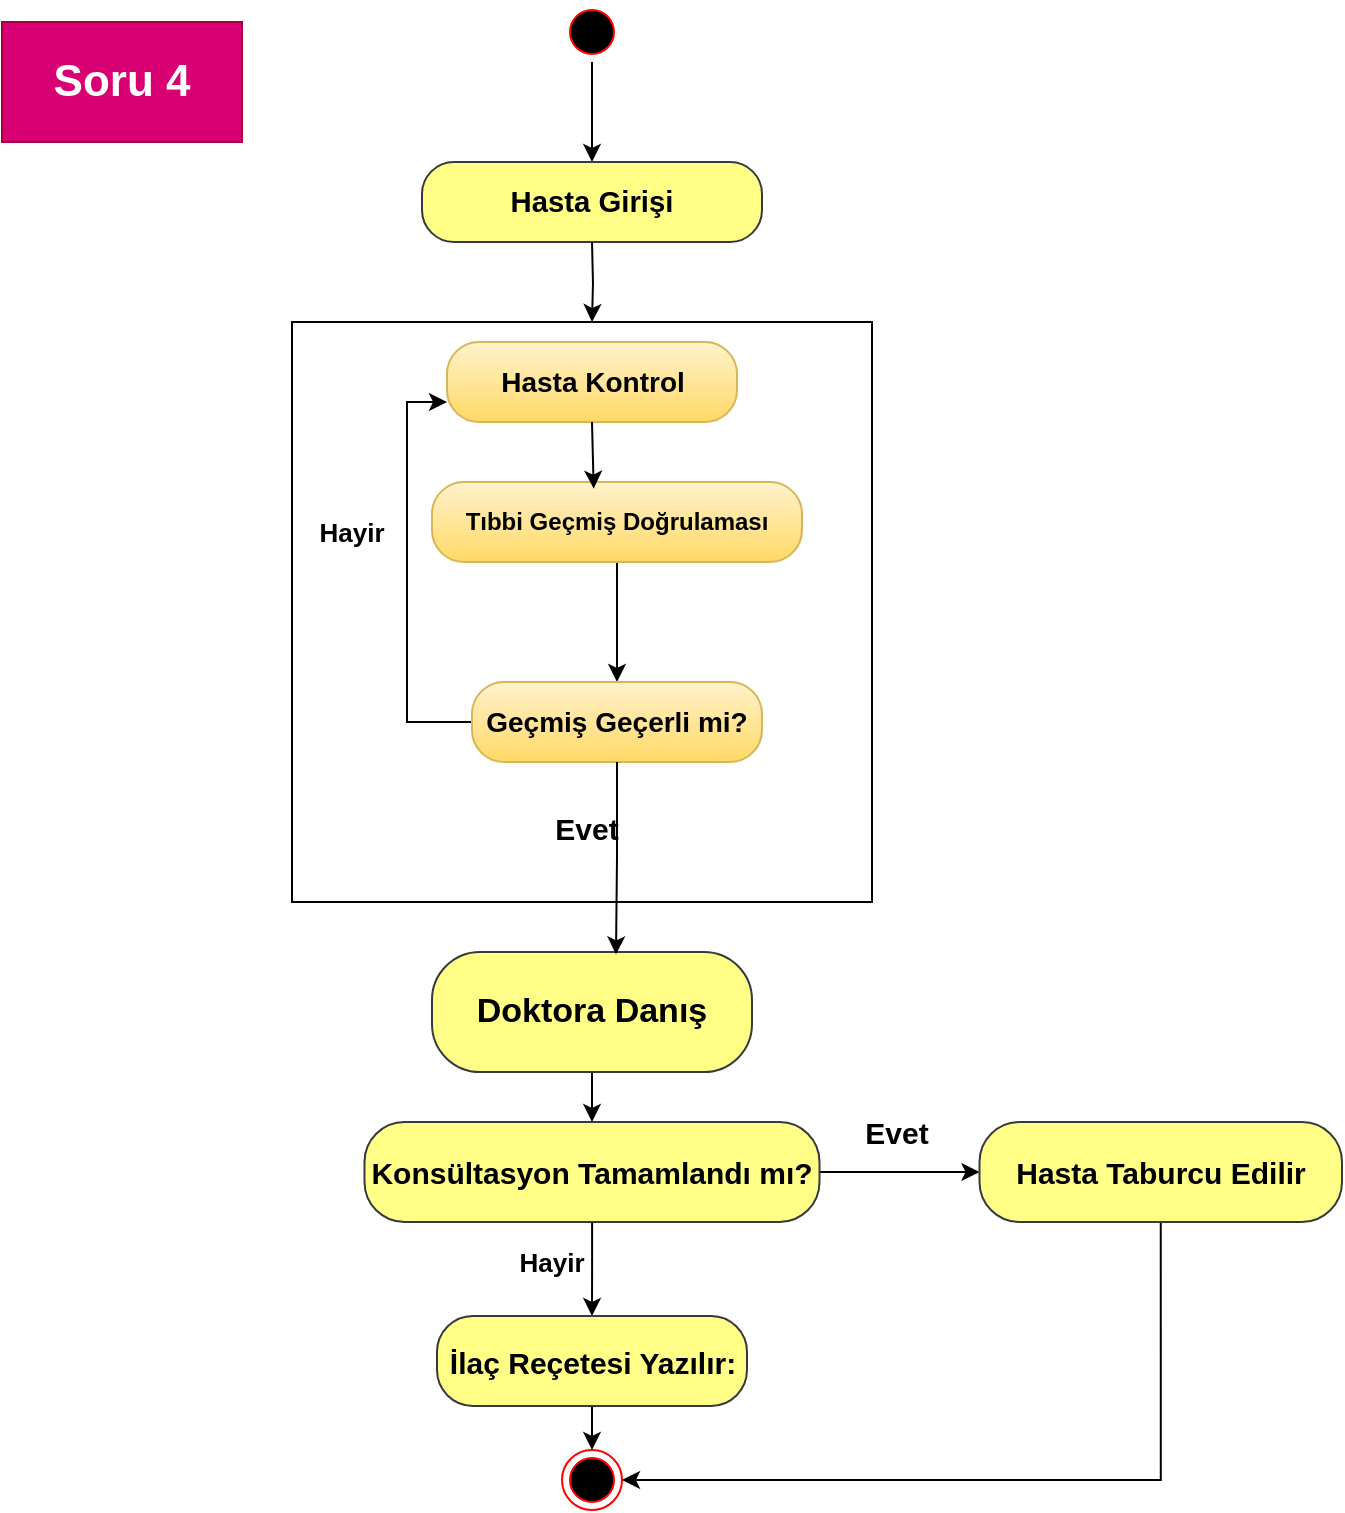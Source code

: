 <mxfile version="24.0.4" type="device">
  <diagram name="Page-1" id="ppZMmiEuSEUpjYbNcqeP">
    <mxGraphModel dx="1323" dy="865" grid="1" gridSize="10" guides="1" tooltips="1" connect="1" arrows="1" fold="1" page="1" pageScale="1" pageWidth="850" pageHeight="1100" math="0" shadow="0">
      <root>
        <mxCell id="0" />
        <mxCell id="1" parent="0" />
        <mxCell id="h48BC2gFiE21k5p0eHc1-1" value="&lt;b&gt;&lt;font style=&quot;font-size: 22px;&quot;&gt;Soru 4&lt;/font&gt;&lt;/b&gt;" style="rounded=0;whiteSpace=wrap;html=1;fillColor=#d80073;strokeColor=#A50040;fontColor=#ffffff;" vertex="1" parent="1">
          <mxGeometry x="120" y="10" width="120" height="60" as="geometry" />
        </mxCell>
        <mxCell id="h48BC2gFiE21k5p0eHc1-3" value="" style="edgeStyle=orthogonalEdgeStyle;rounded=0;orthogonalLoop=1;jettySize=auto;html=1;entryX=0.5;entryY=0;entryDx=0;entryDy=0;" edge="1" parent="1" source="h48BC2gFiE21k5p0eHc1-4" target="h48BC2gFiE21k5p0eHc1-6">
          <mxGeometry relative="1" as="geometry">
            <mxPoint x="395" y="75" as="targetPoint" />
          </mxGeometry>
        </mxCell>
        <mxCell id="h48BC2gFiE21k5p0eHc1-4" value="" style="ellipse;html=1;shape=startState;fillColor=#000000;strokeColor=#ff0000;" vertex="1" parent="1">
          <mxGeometry x="400" width="30" height="30" as="geometry" />
        </mxCell>
        <mxCell id="h48BC2gFiE21k5p0eHc1-6" value="&lt;span style=&quot;font-size: 14.667px;&quot;&gt;&lt;b&gt;Hasta Girişi&lt;/b&gt;&lt;/span&gt;" style="rounded=1;whiteSpace=wrap;html=1;arcSize=40;fillColor=#ffff88;strokeColor=#36393d;" vertex="1" parent="1">
          <mxGeometry x="330" y="80" width="170" height="40" as="geometry" />
        </mxCell>
        <mxCell id="h48BC2gFiE21k5p0eHc1-101" value="" style="edgeStyle=orthogonalEdgeStyle;rounded=0;orthogonalLoop=1;jettySize=auto;html=1;" edge="1" parent="1" source="h48BC2gFiE21k5p0eHc1-11" target="h48BC2gFiE21k5p0eHc1-100">
          <mxGeometry relative="1" as="geometry" />
        </mxCell>
        <mxCell id="h48BC2gFiE21k5p0eHc1-104" value="" style="edgeStyle=orthogonalEdgeStyle;rounded=0;orthogonalLoop=1;jettySize=auto;html=1;" edge="1" parent="1" source="h48BC2gFiE21k5p0eHc1-11" target="h48BC2gFiE21k5p0eHc1-103">
          <mxGeometry relative="1" as="geometry" />
        </mxCell>
        <mxCell id="h48BC2gFiE21k5p0eHc1-11" value="&lt;b style=&quot;&quot;&gt;&lt;font style=&quot;font-size: 15px;&quot;&gt;Konsültasyon Tamamlandı mı?&lt;/font&gt;&lt;/b&gt;" style="rounded=1;whiteSpace=wrap;html=1;arcSize=40;fillColor=#ffff88;strokeColor=#36393d;" vertex="1" parent="1">
          <mxGeometry x="301.25" y="560" width="227.5" height="50" as="geometry" />
        </mxCell>
        <mxCell id="h48BC2gFiE21k5p0eHc1-52" style="edgeStyle=orthogonalEdgeStyle;rounded=0;orthogonalLoop=1;jettySize=auto;html=1;exitX=0.5;exitY=1;exitDx=0;exitDy=0;entryX=0.5;entryY=0;entryDx=0;entryDy=0;" edge="1" parent="1">
          <mxGeometry relative="1" as="geometry">
            <mxPoint x="415" y="120" as="sourcePoint" />
            <mxPoint x="415" y="160" as="targetPoint" />
          </mxGeometry>
        </mxCell>
        <mxCell id="h48BC2gFiE21k5p0eHc1-86" style="edgeStyle=orthogonalEdgeStyle;rounded=0;orthogonalLoop=1;jettySize=auto;html=1;exitX=0.5;exitY=1;exitDx=0;exitDy=0;entryX=0.5;entryY=0;entryDx=0;entryDy=0;" edge="1" parent="1" source="h48BC2gFiE21k5p0eHc1-65" target="h48BC2gFiE21k5p0eHc1-11">
          <mxGeometry relative="1" as="geometry" />
        </mxCell>
        <mxCell id="h48BC2gFiE21k5p0eHc1-65" value="&lt;span style=&quot;font-size: 17px;&quot;&gt;&lt;b&gt;Doktora Danış&lt;/b&gt;&lt;/span&gt;" style="whiteSpace=wrap;html=1;fillColor=#ffff88;strokeColor=#36393d;rounded=1;arcSize=40;" vertex="1" parent="1">
          <mxGeometry x="335" y="475" width="160" height="60" as="geometry" />
        </mxCell>
        <mxCell id="h48BC2gFiE21k5p0eHc1-71" value="" style="ellipse;html=1;shape=endState;fillColor=#000000;strokeColor=#ff0000;" vertex="1" parent="1">
          <mxGeometry x="400" y="724" width="30" height="30" as="geometry" />
        </mxCell>
        <mxCell id="h48BC2gFiE21k5p0eHc1-89" value="" style="whiteSpace=wrap;html=1;aspect=fixed;" vertex="1" parent="1">
          <mxGeometry x="265" y="160" width="290" height="290" as="geometry" />
        </mxCell>
        <mxCell id="h48BC2gFiE21k5p0eHc1-90" value="&lt;span style=&quot;font-size: 14px;&quot;&gt;&lt;b&gt;Hasta Kontrol&lt;/b&gt;&lt;/span&gt;" style="rounded=1;whiteSpace=wrap;html=1;arcSize=40;fillColor=#fff2cc;strokeColor=#d6b656;gradientColor=#ffd966;" vertex="1" parent="1">
          <mxGeometry x="342.5" y="170" width="145" height="40" as="geometry" />
        </mxCell>
        <mxCell id="h48BC2gFiE21k5p0eHc1-99" style="edgeStyle=orthogonalEdgeStyle;rounded=0;orthogonalLoop=1;jettySize=auto;html=1;exitX=0.5;exitY=1;exitDx=0;exitDy=0;entryX=0.5;entryY=0;entryDx=0;entryDy=0;" edge="1" parent="1" source="h48BC2gFiE21k5p0eHc1-91" target="h48BC2gFiE21k5p0eHc1-92">
          <mxGeometry relative="1" as="geometry" />
        </mxCell>
        <mxCell id="h48BC2gFiE21k5p0eHc1-91" value="&lt;b&gt;Tıbbi Geçmiş Doğrulaması&lt;/b&gt;" style="rounded=1;whiteSpace=wrap;html=1;arcSize=40;fillColor=#fff2cc;strokeColor=#d6b656;gradientColor=#ffd966;" vertex="1" parent="1">
          <mxGeometry x="335" y="240" width="185" height="40" as="geometry" />
        </mxCell>
        <mxCell id="h48BC2gFiE21k5p0eHc1-93" style="edgeStyle=orthogonalEdgeStyle;rounded=0;orthogonalLoop=1;jettySize=auto;html=1;exitX=0;exitY=0.5;exitDx=0;exitDy=0;entryX=0;entryY=0.75;entryDx=0;entryDy=0;" edge="1" parent="1" source="h48BC2gFiE21k5p0eHc1-92" target="h48BC2gFiE21k5p0eHc1-90">
          <mxGeometry relative="1" as="geometry" />
        </mxCell>
        <mxCell id="h48BC2gFiE21k5p0eHc1-92" value="&lt;span style=&quot;font-size: 14px;&quot;&gt;&lt;b&gt;Geçmiş Geçerli mi?&lt;/b&gt;&lt;/span&gt;" style="rounded=1;whiteSpace=wrap;html=1;arcSize=40;fillColor=#fff2cc;strokeColor=#d6b656;gradientColor=#ffd966;" vertex="1" parent="1">
          <mxGeometry x="355" y="340" width="145" height="40" as="geometry" />
        </mxCell>
        <mxCell id="h48BC2gFiE21k5p0eHc1-94" value="&lt;font style=&quot;font-size: 13px;&quot;&gt;&lt;b&gt;Hayir&lt;/b&gt;&lt;/font&gt;" style="text;html=1;align=center;verticalAlign=middle;whiteSpace=wrap;rounded=0;" vertex="1" parent="1">
          <mxGeometry x="265" y="250" width="60" height="30" as="geometry" />
        </mxCell>
        <mxCell id="h48BC2gFiE21k5p0eHc1-95" style="edgeStyle=orthogonalEdgeStyle;rounded=0;orthogonalLoop=1;jettySize=auto;html=1;exitX=0.5;exitY=1;exitDx=0;exitDy=0;entryX=0.575;entryY=0.019;entryDx=0;entryDy=0;entryPerimeter=0;" edge="1" parent="1" source="h48BC2gFiE21k5p0eHc1-92" target="h48BC2gFiE21k5p0eHc1-65">
          <mxGeometry relative="1" as="geometry">
            <mxPoint x="408" y="500" as="targetPoint" />
          </mxGeometry>
        </mxCell>
        <mxCell id="h48BC2gFiE21k5p0eHc1-96" value="&lt;b style=&quot;font-size: 15px;&quot;&gt;Evet&lt;/b&gt;" style="text;html=1;align=center;verticalAlign=middle;whiteSpace=wrap;rounded=0;" vertex="1" parent="1">
          <mxGeometry x="305" y="398" width="215" height="30" as="geometry" />
        </mxCell>
        <mxCell id="h48BC2gFiE21k5p0eHc1-98" style="edgeStyle=orthogonalEdgeStyle;rounded=0;orthogonalLoop=1;jettySize=auto;html=1;exitX=0.5;exitY=1;exitDx=0;exitDy=0;entryX=0.437;entryY=0.083;entryDx=0;entryDy=0;entryPerimeter=0;" edge="1" parent="1" source="h48BC2gFiE21k5p0eHc1-90" target="h48BC2gFiE21k5p0eHc1-91">
          <mxGeometry relative="1" as="geometry" />
        </mxCell>
        <mxCell id="h48BC2gFiE21k5p0eHc1-102" style="edgeStyle=orthogonalEdgeStyle;rounded=0;orthogonalLoop=1;jettySize=auto;html=1;exitX=0.5;exitY=1;exitDx=0;exitDy=0;entryX=0.5;entryY=0;entryDx=0;entryDy=0;" edge="1" parent="1" source="h48BC2gFiE21k5p0eHc1-100" target="h48BC2gFiE21k5p0eHc1-71">
          <mxGeometry relative="1" as="geometry" />
        </mxCell>
        <mxCell id="h48BC2gFiE21k5p0eHc1-100" value="&lt;b&gt;&lt;font style=&quot;font-size: 15px;&quot;&gt;İlaç Reçetesi Yazılır:&lt;/font&gt;&lt;/b&gt;" style="whiteSpace=wrap;html=1;fillColor=#ffff88;strokeColor=#36393d;rounded=1;arcSize=40;" vertex="1" parent="1">
          <mxGeometry x="337.5" y="657" width="155" height="45" as="geometry" />
        </mxCell>
        <mxCell id="h48BC2gFiE21k5p0eHc1-110" style="edgeStyle=orthogonalEdgeStyle;rounded=0;orthogonalLoop=1;jettySize=auto;html=1;exitX=0.5;exitY=1;exitDx=0;exitDy=0;entryX=1;entryY=0.5;entryDx=0;entryDy=0;" edge="1" parent="1" source="h48BC2gFiE21k5p0eHc1-103" target="h48BC2gFiE21k5p0eHc1-71">
          <mxGeometry relative="1" as="geometry" />
        </mxCell>
        <mxCell id="h48BC2gFiE21k5p0eHc1-103" value="&lt;span style=&quot;font-size: 15px;&quot;&gt;&lt;b&gt;Hasta Taburcu Edilir&lt;/b&gt;&lt;/span&gt;" style="rounded=1;whiteSpace=wrap;html=1;arcSize=40;fillColor=#ffff88;strokeColor=#36393d;" vertex="1" parent="1">
          <mxGeometry x="608.75" y="560" width="181.25" height="50" as="geometry" />
        </mxCell>
        <mxCell id="h48BC2gFiE21k5p0eHc1-106" value="&lt;b style=&quot;font-size: 15px;&quot;&gt;Evet&lt;/b&gt;" style="text;html=1;align=center;verticalAlign=middle;whiteSpace=wrap;rounded=0;" vertex="1" parent="1">
          <mxGeometry x="460" y="550" width="215" height="30" as="geometry" />
        </mxCell>
        <mxCell id="h48BC2gFiE21k5p0eHc1-108" value="&lt;font style=&quot;font-size: 13px;&quot;&gt;&lt;b&gt;Hayir&lt;/b&gt;&lt;/font&gt;" style="text;html=1;align=center;verticalAlign=middle;whiteSpace=wrap;rounded=0;" vertex="1" parent="1">
          <mxGeometry x="365" y="615" width="60" height="30" as="geometry" />
        </mxCell>
      </root>
    </mxGraphModel>
  </diagram>
</mxfile>
